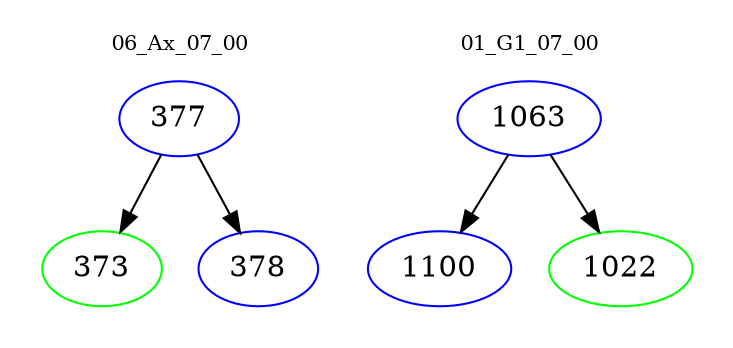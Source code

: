 digraph{
subgraph cluster_0 {
color = white
label = "06_Ax_07_00";
fontsize=10;
T0_377 [label="377", color="blue"]
T0_377 -> T0_373 [color="black"]
T0_373 [label="373", color="green"]
T0_377 -> T0_378 [color="black"]
T0_378 [label="378", color="blue"]
}
subgraph cluster_1 {
color = white
label = "01_G1_07_00";
fontsize=10;
T1_1063 [label="1063", color="blue"]
T1_1063 -> T1_1100 [color="black"]
T1_1100 [label="1100", color="blue"]
T1_1063 -> T1_1022 [color="black"]
T1_1022 [label="1022", color="green"]
}
}
